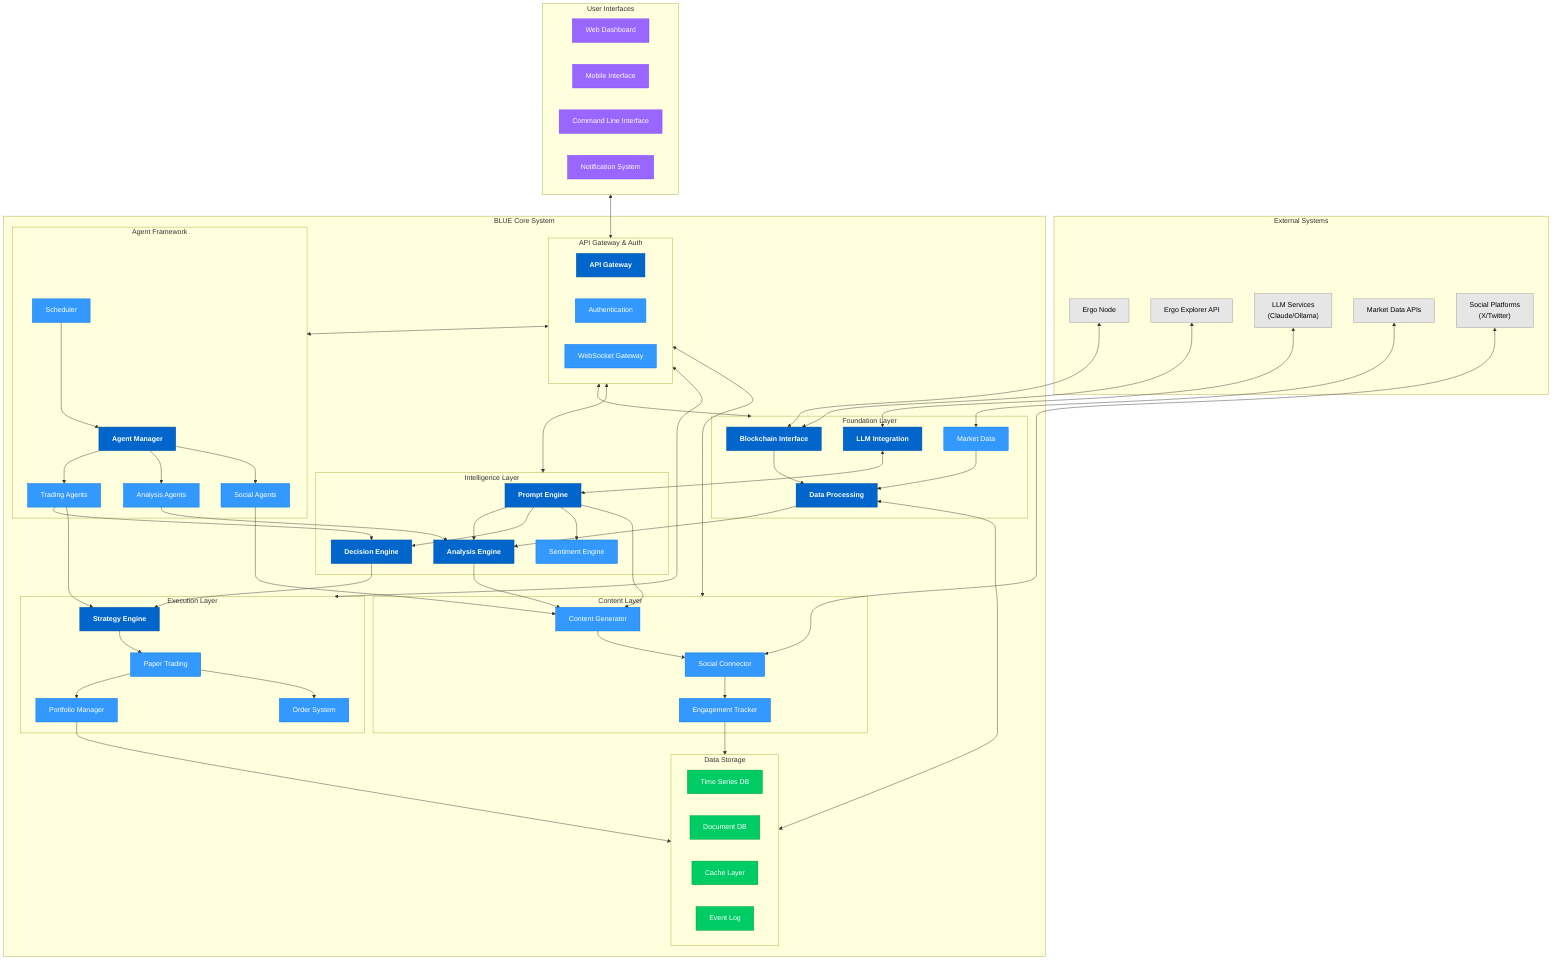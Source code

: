 flowchart TB
    classDef external fill:#e6e6e6,stroke:#999999,color:black
    classDef core fill:#0066cc,stroke:#004c99,color:white,font-weight:bold
    classDef module fill:#3399ff,stroke:#0073e6,color:white
    classDef data fill:#00cc66,stroke:#009933,color:white
    classDef ui fill:#9966ff,stroke:#7f40ff,color:white

    subgraph ExternalSystems["External Systems"]
        ErgoNode["Ergo Node"]:::external
        ErgoExplorer["Ergo Explorer API"]:::external
        LLMService["LLM Services\n(Claude/Ollama)"]:::external
        MarketAPI["Market Data APIs"]:::external
        SocialPlatforms["Social Platforms\n(X/Twitter)"]:::external
    end

    subgraph CoreSystem["BLUE Core System"]
        subgraph Ingress["API Gateway & Auth"]
            API["API Gateway"]:::core
            Auth["Authentication"]:::module
            WSG["WebSocket Gateway"]:::module
        end

        subgraph Foundation["Foundation Layer"]
            BlockchainInterface["Blockchain Interface"]:::core
            DataProcessing["Data Processing"]:::core
            LLMIntegration["LLM Integration"]:::core
            MarketData["Market Data"]:::module
        end

        subgraph Intelligence["Intelligence Layer"]
            PromptEngine["Prompt Engine"]:::core
            AnalysisEngine["Analysis Engine"]:::core
            DecisionEngine["Decision Engine"]:::core
            SentimentEngine["Sentiment Engine"]:::module
        end

        subgraph Agents["Agent Framework"]
            AgentManager["Agent Manager"]:::core
            Scheduler["Scheduler"]:::module
            TradingAgents["Trading Agents"]:::module
            AnalysisAgents["Analysis Agents"]:::module
            SocialAgents["Social Agents"]:::module
        end

        subgraph Execution["Execution Layer"]
            PaperTrading["Paper Trading"]:::module
            Portfolio["Portfolio Manager"]:::module
            OrderSystem["Order System"]:::module
            StrategyEngine["Strategy Engine"]:::core
        end

        subgraph Content["Content Layer"]
            ContentGenerator["Content Generator"]:::module
            SocialConnector["Social Connector"]:::module
            Engagement["Engagement Tracker"]:::module
        end

        subgraph Storage["Data Storage"]
            TSDB["Time Series DB"]:::data
            DocumentDB["Document DB"]:::data
            Cache["Cache Layer"]:::data
            EventLog["Event Log"]:::data
        end
    end

    subgraph Frontend["User Interfaces"]
        WebUI["Web Dashboard"]:::ui
        MobileUI["Mobile Interface"]:::ui
        CLI["Command Line Interface"]:::ui
        Notifications["Notification System"]:::ui
    end

    %% External connections
    ErgoNode <--> BlockchainInterface
    ErgoExplorer <--> BlockchainInterface
    LLMService <--> LLMIntegration
    MarketAPI <--> MarketData
    SocialPlatforms <--> SocialConnector

    %% Internal connections - Foundation
    BlockchainInterface --> DataProcessing
    MarketData --> DataProcessing
    DataProcessing <--> Storage
    
    %% Internal connections - Intelligence
    DataProcessing --> AnalysisEngine
    LLMIntegration <--> PromptEngine
    PromptEngine --> AnalysisEngine
    PromptEngine --> DecisionEngine
    PromptEngine --> SentimentEngine
    PromptEngine --> ContentGenerator
    
    %% Agent connections
    AgentManager --> TradingAgents
    AgentManager --> AnalysisAgents
    AgentManager --> SocialAgents
    Scheduler --> AgentManager
    TradingAgents --> DecisionEngine
    TradingAgents --> StrategyEngine
    AnalysisAgents --> AnalysisEngine
    SocialAgents --> ContentGenerator
    
    %% Execution connections
    DecisionEngine --> StrategyEngine
    StrategyEngine --> PaperTrading
    PaperTrading --> Portfolio
    PaperTrading --> OrderSystem
    Portfolio --> Storage
    
    %% Content connections
    AnalysisEngine --> ContentGenerator
    ContentGenerator --> SocialConnector
    SocialConnector --> Engagement
    Engagement --> Storage
    
    %% API connections
    Ingress <--> Foundation
    Ingress <--> Intelligence
    Ingress <--> Agents
    Ingress <--> Execution
    Ingress <--> Content
    
    %% Frontend connections
    Frontend <--> Ingress